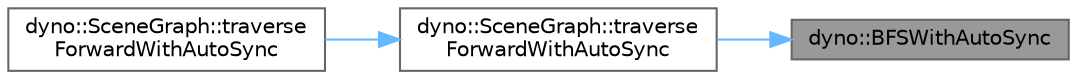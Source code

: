digraph "dyno::BFSWithAutoSync"
{
 // LATEX_PDF_SIZE
  bgcolor="transparent";
  edge [fontname=Helvetica,fontsize=10,labelfontname=Helvetica,labelfontsize=10];
  node [fontname=Helvetica,fontsize=10,shape=box,height=0.2,width=0.4];
  rankdir="RL";
  Node1 [id="Node000001",label="dyno::BFSWithAutoSync",height=0.2,width=0.4,color="gray40", fillcolor="grey60", style="filled", fontcolor="black",tooltip=" "];
  Node1 -> Node2 [id="edge1_Node000001_Node000002",dir="back",color="steelblue1",style="solid",tooltip=" "];
  Node2 [id="Node000002",label="dyno::SceneGraph::traverse\lForwardWithAutoSync",height=0.2,width=0.4,color="grey40", fillcolor="white", style="filled",URL="$classdyno_1_1_scene_graph.html#ac8e72aca35f21818497692f2291b51d0",tooltip="Breadth-first tree traversal starting from a specific node, only those whose mAutoSync turned-on will..."];
  Node2 -> Node3 [id="edge2_Node000002_Node000003",dir="back",color="steelblue1",style="solid",tooltip=" "];
  Node3 [id="Node000003",label="dyno::SceneGraph::traverse\lForwardWithAutoSync",height=0.2,width=0.4,color="grey40", fillcolor="white", style="filled",URL="$classdyno_1_1_scene_graph.html#ad9761ceb23ecd1710ca03705088f769a",tooltip=" "];
}
